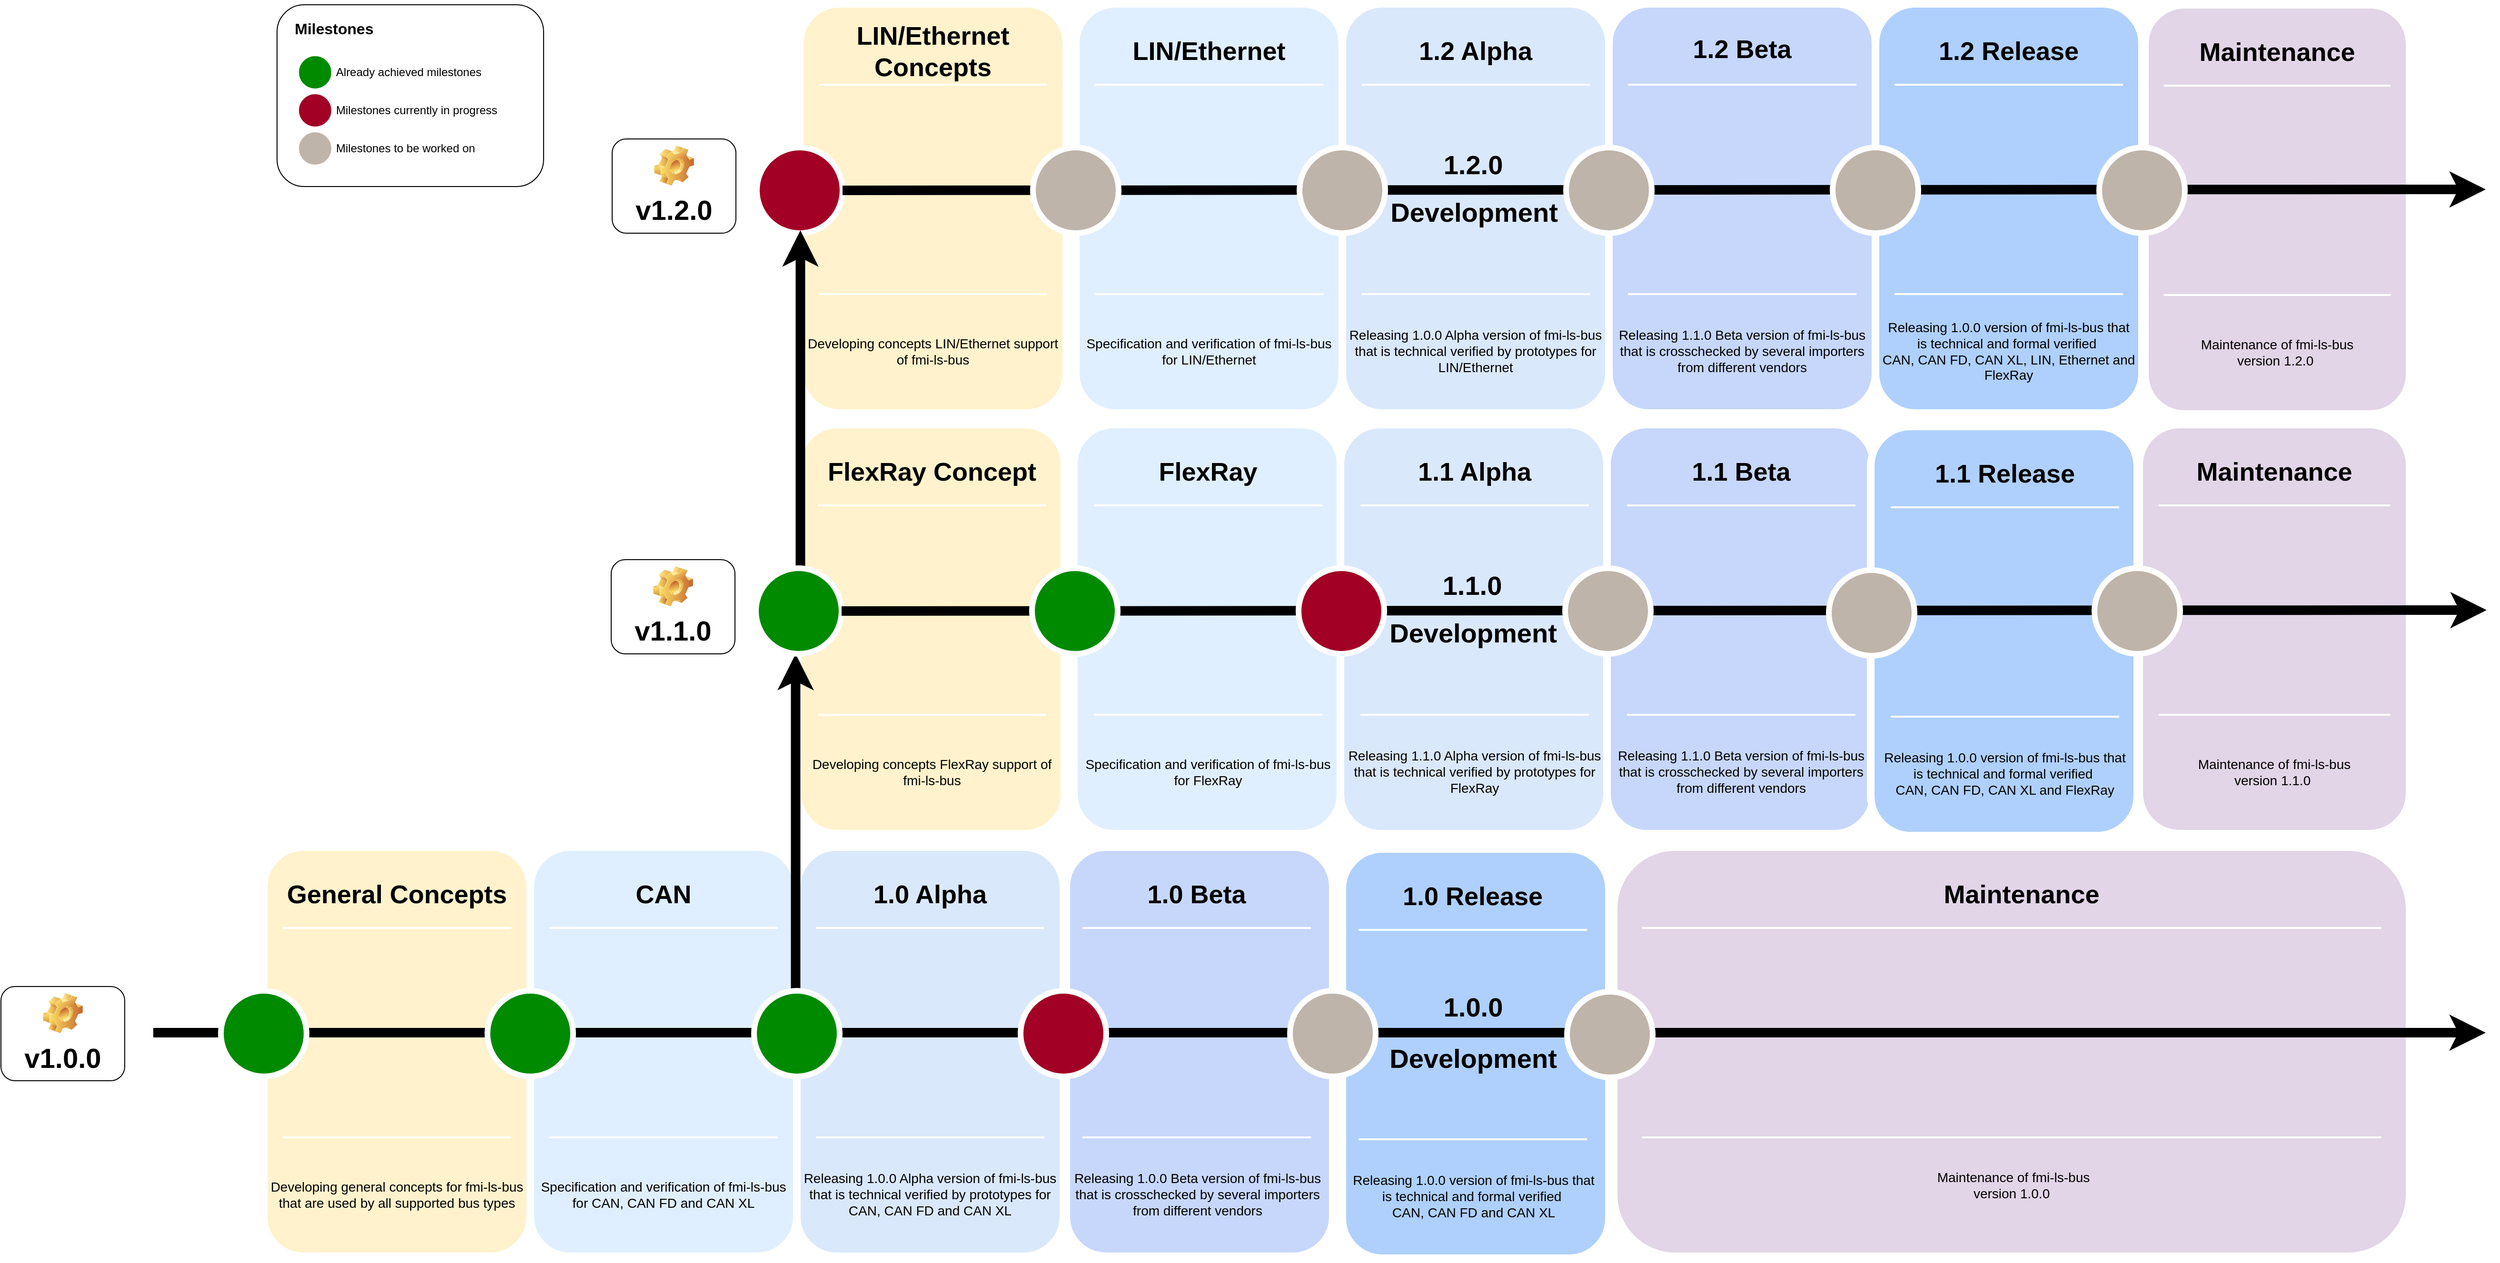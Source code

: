 <mxfile version="24.4.2" type="device">
  <diagram name="Page-1" id="12e1b939-464a-85fe-373e-61e167be1490">
    <mxGraphModel dx="835" dy="1720" grid="1" gridSize="10" guides="1" tooltips="1" connect="1" arrows="1" fold="1" page="1" pageScale="1.5" pageWidth="1169" pageHeight="826" background="none" math="0" shadow="0">
      <root>
        <mxCell id="0" />
        <mxCell id="1" parent="0" />
        <mxCell id="60da8b9f42644d3a-31" value="" style="whiteSpace=wrap;html=1;rounded=1;shadow=0;strokeWidth=8;fontSize=20;align=center;fillColor=#C7D7FC;strokeColor=#FFFFFF;" parent="1" vertex="1">
          <mxGeometry x="1159" y="405" width="280" height="430" as="geometry" />
        </mxCell>
        <mxCell id="8lI5MKsPfhPDp3e18J9--39" value="" style="group" parent="1" vertex="1" connectable="0">
          <mxGeometry x="1446" y="407" width="283" height="430" as="geometry" />
        </mxCell>
        <mxCell id="8lI5MKsPfhPDp3e18J9--40" value="" style="whiteSpace=wrap;html=1;rounded=1;shadow=0;strokeWidth=8;fontSize=20;align=center;fillColor=#afd0fd;strokeColor=#FFFFFF;" parent="8lI5MKsPfhPDp3e18J9--39" vertex="1">
          <mxGeometry x="3" width="280" height="430" as="geometry" />
        </mxCell>
        <mxCell id="8lI5MKsPfhPDp3e18J9--41" value="1.0 Release" style="text;html=1;strokeColor=none;fillColor=none;align=center;verticalAlign=middle;whiteSpace=wrap;rounded=0;shadow=0;fontSize=27;fontColor=#000000;fontStyle=1" parent="8lI5MKsPfhPDp3e18J9--39" vertex="1">
          <mxGeometry y="20" width="280" height="60" as="geometry" />
        </mxCell>
        <mxCell id="8lI5MKsPfhPDp3e18J9--42" value="Releasing 1.0.0 version of fmi-ls-bus that&lt;br style=&quot;border-color: var(--border-color);&quot;&gt;is technical and formal verified&amp;nbsp;&lt;br style=&quot;border-color: var(--border-color);&quot;&gt;CAN, CAN FD and CAN XL" style="text;html=1;strokeColor=none;fillColor=none;align=center;verticalAlign=middle;whiteSpace=wrap;rounded=0;shadow=0;fontSize=14;fontColor=#000000;" parent="8lI5MKsPfhPDp3e18J9--39" vertex="1">
          <mxGeometry x="1" y="320" width="280" height="90" as="geometry" />
        </mxCell>
        <mxCell id="8lI5MKsPfhPDp3e18J9--43" value="" style="line;strokeWidth=2;html=1;rounded=0;shadow=0;fontSize=27;align=center;fillColor=none;strokeColor=#FFFFFF;" parent="8lI5MKsPfhPDp3e18J9--39" vertex="1">
          <mxGeometry x="20" y="80" width="240" height="10" as="geometry" />
        </mxCell>
        <mxCell id="8lI5MKsPfhPDp3e18J9--44" value="" style="line;strokeWidth=2;html=1;rounded=0;shadow=0;fontSize=27;align=center;fillColor=none;strokeColor=#FFFFFF;" parent="8lI5MKsPfhPDp3e18J9--39" vertex="1">
          <mxGeometry x="20" y="300" width="240" height="10" as="geometry" />
        </mxCell>
        <mxCell id="60da8b9f42644d3a-2" value="" style="whiteSpace=wrap;html=1;rounded=1;shadow=0;strokeWidth=8;fontSize=20;align=center;fillColor=#fff2cc;strokeColor=#FFFFFF;fillStyle=auto;glass=0;" parent="1" vertex="1">
          <mxGeometry x="316" y="405" width="280" height="430" as="geometry" />
        </mxCell>
        <mxCell id="60da8b9f42644d3a-3" value="General Concepts" style="text;html=1;strokeColor=none;fillColor=none;align=center;verticalAlign=middle;whiteSpace=wrap;rounded=0;shadow=0;fontSize=27;fontColor=#000000;fontStyle=1" parent="1" vertex="1">
          <mxGeometry x="316" y="425" width="280" height="60" as="geometry" />
        </mxCell>
        <mxCell id="60da8b9f42644d3a-4" value="Developing general concepts for fmi-ls-bus that are used by all supported bus types" style="text;html=1;strokeColor=none;fillColor=none;align=center;verticalAlign=middle;whiteSpace=wrap;rounded=0;shadow=0;fontSize=14;fontColor=#000000;" parent="1" vertex="1">
          <mxGeometry x="316" y="725" width="280" height="90" as="geometry" />
        </mxCell>
        <mxCell id="60da8b9f42644d3a-6" value="" style="line;strokeWidth=2;html=1;rounded=0;shadow=0;fontSize=27;align=center;fillColor=none;strokeColor=#FFFFFF;" parent="1" vertex="1">
          <mxGeometry x="336" y="485" width="240" height="10" as="geometry" />
        </mxCell>
        <mxCell id="60da8b9f42644d3a-7" value="" style="line;strokeWidth=2;html=1;rounded=0;shadow=0;fontSize=27;align=center;fillColor=none;strokeColor=#FFFFFF;" parent="1" vertex="1">
          <mxGeometry x="336" y="705" width="240" height="10" as="geometry" />
        </mxCell>
        <mxCell id="60da8b9f42644d3a-17" value="" style="whiteSpace=wrap;html=1;rounded=1;shadow=0;strokeWidth=8;fontSize=20;align=center;fillColor=#e0efff;strokeColor=#FFFFFF;" parent="1" vertex="1">
          <mxGeometry x="596" y="405" width="280" height="430" as="geometry" />
        </mxCell>
        <mxCell id="60da8b9f42644d3a-18" value="CAN" style="text;html=1;strokeColor=none;fillColor=none;align=center;verticalAlign=middle;whiteSpace=wrap;rounded=0;shadow=0;fontSize=27;fontColor=#000000;fontStyle=1" parent="1" vertex="1">
          <mxGeometry x="596" y="425" width="280" height="60" as="geometry" />
        </mxCell>
        <mxCell id="60da8b9f42644d3a-19" value="Specification and verification of fmi-ls-bus&lt;br&gt;for CAN, CAN FD and CAN XL" style="text;html=1;strokeColor=none;fillColor=none;align=center;verticalAlign=middle;whiteSpace=wrap;rounded=0;shadow=0;fontSize=14;fontColor=#000000;" parent="1" vertex="1">
          <mxGeometry x="596" y="725" width="280" height="90" as="geometry" />
        </mxCell>
        <mxCell id="60da8b9f42644d3a-20" value="" style="line;strokeWidth=2;html=1;rounded=0;shadow=0;fontSize=27;align=center;fillColor=none;strokeColor=#FFFFFF;" parent="1" vertex="1">
          <mxGeometry x="616" y="485" width="240" height="10" as="geometry" />
        </mxCell>
        <mxCell id="60da8b9f42644d3a-21" value="" style="line;strokeWidth=2;html=1;rounded=0;shadow=0;fontSize=27;align=center;fillColor=none;strokeColor=#FFFFFF;" parent="1" vertex="1">
          <mxGeometry x="616" y="705" width="240" height="10" as="geometry" />
        </mxCell>
        <mxCell id="60da8b9f42644d3a-24" value="" style="whiteSpace=wrap;html=1;rounded=1;shadow=0;strokeWidth=8;fontSize=20;align=center;fillColor=#dae8fc;strokeColor=#ffffff;" parent="1" vertex="1">
          <mxGeometry x="876" y="405" width="280" height="430" as="geometry" />
        </mxCell>
        <mxCell id="60da8b9f42644d3a-25" value="1.0 Alpha" style="text;html=1;strokeColor=none;fillColor=none;align=center;verticalAlign=middle;whiteSpace=wrap;rounded=0;shadow=0;fontSize=27;fontColor=#000000;fontStyle=1" parent="1" vertex="1">
          <mxGeometry x="876" y="425" width="280" height="60" as="geometry" />
        </mxCell>
        <mxCell id="60da8b9f42644d3a-26" value="Releasing 1.0.0 Alpha version of fmi-ls-bus that is technical verified by prototypes for &lt;br&gt;CAN, CAN FD and CAN XL" style="text;html=1;strokeColor=none;fillColor=none;align=center;verticalAlign=middle;whiteSpace=wrap;rounded=0;shadow=0;fontSize=14;fontColor=#000000;" parent="1" vertex="1">
          <mxGeometry x="876" y="725" width="280" height="90" as="geometry" />
        </mxCell>
        <mxCell id="60da8b9f42644d3a-27" value="" style="line;strokeWidth=2;html=1;rounded=0;shadow=0;fontSize=27;align=center;fillColor=none;strokeColor=#FFFFFF;" parent="1" vertex="1">
          <mxGeometry x="896" y="485" width="240" height="10" as="geometry" />
        </mxCell>
        <mxCell id="60da8b9f42644d3a-28" value="" style="line;strokeWidth=2;html=1;rounded=0;shadow=0;fontSize=27;align=center;fillColor=none;strokeColor=#FFFFFF;" parent="1" vertex="1">
          <mxGeometry x="896" y="705" width="240" height="10" as="geometry" />
        </mxCell>
        <mxCell id="khZST9RxEuUmSbnh5kG9-15" value="&lt;font style=&quot;font-size: 28px;&quot;&gt;&lt;span style=&quot;font-size: 28px;&quot;&gt;Development&lt;/span&gt;&lt;/font&gt;" style="edgeLabel;resizable=0;html=1;align=center;verticalAlign=middle;fontSize=28;fontStyle=1;labelBackgroundColor=none;" parent="1" connectable="0" vertex="1">
          <mxGeometry x="1585.277" y="627.0" as="geometry" />
        </mxCell>
        <mxCell id="8I0H8yc0v7_sOOJJQ2Jv-50" value="" style="whiteSpace=wrap;html=1;rounded=1;shadow=0;strokeWidth=8;fontSize=20;align=center;fillColor=#e0efff;strokeColor=#FFFFFF;" parent="1" vertex="1">
          <mxGeometry x="1167" y="-39" width="280" height="430" as="geometry" />
        </mxCell>
        <mxCell id="8I0H8yc0v7_sOOJJQ2Jv-51" value="FlexRay" style="text;html=1;strokeColor=none;fillColor=none;align=center;verticalAlign=middle;whiteSpace=wrap;rounded=0;shadow=0;fontSize=27;fontColor=#000000;fontStyle=1" parent="1" vertex="1">
          <mxGeometry x="1168" y="-19" width="280" height="60" as="geometry" />
        </mxCell>
        <mxCell id="8I0H8yc0v7_sOOJJQ2Jv-52" value="Specification and verification of fmi-ls-bus&lt;br&gt;for FlexRay" style="text;html=1;strokeColor=none;fillColor=none;align=center;verticalAlign=middle;whiteSpace=wrap;rounded=0;shadow=0;fontSize=14;fontColor=#000000;" parent="1" vertex="1">
          <mxGeometry x="1168" y="281" width="280" height="90" as="geometry" />
        </mxCell>
        <mxCell id="8I0H8yc0v7_sOOJJQ2Jv-53" value="" style="line;strokeWidth=2;html=1;rounded=0;shadow=0;fontSize=27;align=center;fillColor=none;strokeColor=#FFFFFF;" parent="1" vertex="1">
          <mxGeometry x="1188" y="41" width="240" height="10" as="geometry" />
        </mxCell>
        <mxCell id="8I0H8yc0v7_sOOJJQ2Jv-54" value="" style="line;strokeWidth=2;html=1;rounded=0;shadow=0;fontSize=27;align=center;fillColor=none;strokeColor=#FFFFFF;" parent="1" vertex="1">
          <mxGeometry x="1188" y="261" width="240" height="10" as="geometry" />
        </mxCell>
        <mxCell id="8I0H8yc0v7_sOOJJQ2Jv-55" value="" style="whiteSpace=wrap;html=1;rounded=1;shadow=0;strokeWidth=8;fontSize=20;align=center;fillColor=#dae8fc;strokeColor=#ffffff;" parent="1" vertex="1">
          <mxGeometry x="1447" y="-39" width="280" height="430" as="geometry" />
        </mxCell>
        <mxCell id="8I0H8yc0v7_sOOJJQ2Jv-56" value="1.1 Alpha" style="text;html=1;strokeColor=none;fillColor=none;align=center;verticalAlign=middle;whiteSpace=wrap;rounded=0;shadow=0;fontSize=27;fontColor=#000000;fontStyle=1" parent="1" vertex="1">
          <mxGeometry x="1448" y="-19" width="280" height="60" as="geometry" />
        </mxCell>
        <mxCell id="8I0H8yc0v7_sOOJJQ2Jv-57" value="Releasing 1.1.0 Alpha version of fmi-ls-bus that is technical verified by prototypes for &lt;br&gt;FlexRay" style="text;html=1;strokeColor=none;fillColor=none;align=center;verticalAlign=middle;whiteSpace=wrap;rounded=0;shadow=0;fontSize=14;fontColor=#000000;" parent="1" vertex="1">
          <mxGeometry x="1448" y="281" width="280" height="90" as="geometry" />
        </mxCell>
        <mxCell id="8I0H8yc0v7_sOOJJQ2Jv-58" value="" style="line;strokeWidth=2;html=1;rounded=0;shadow=0;fontSize=27;align=center;fillColor=none;strokeColor=#FFFFFF;" parent="1" vertex="1">
          <mxGeometry x="1468" y="41" width="240" height="10" as="geometry" />
        </mxCell>
        <mxCell id="8I0H8yc0v7_sOOJJQ2Jv-59" value="" style="line;strokeWidth=2;html=1;rounded=0;shadow=0;fontSize=27;align=center;fillColor=none;strokeColor=#FFFFFF;" parent="1" vertex="1">
          <mxGeometry x="1468" y="261" width="240" height="10" as="geometry" />
        </mxCell>
        <mxCell id="8I0H8yc0v7_sOOJJQ2Jv-60" value="" style="whiteSpace=wrap;html=1;rounded=1;shadow=0;strokeWidth=8;fontSize=20;align=center;fillColor=#C7D7FC;strokeColor=#FFFFFF;" parent="1" vertex="1">
          <mxGeometry x="1727" y="-39" width="280" height="430" as="geometry" />
        </mxCell>
        <mxCell id="8I0H8yc0v7_sOOJJQ2Jv-61" value="1.1 Beta" style="text;html=1;strokeColor=none;fillColor=none;align=center;verticalAlign=middle;whiteSpace=wrap;rounded=0;shadow=0;fontSize=27;fontColor=#000000;fontStyle=1" parent="1" vertex="1">
          <mxGeometry x="1728" y="-19" width="280" height="60" as="geometry" />
        </mxCell>
        <mxCell id="8I0H8yc0v7_sOOJJQ2Jv-62" value="Releasing 1.1.0 Beta version of fmi-ls-bus that is crosschecked by several importers from different vendors" style="text;html=1;strokeColor=none;fillColor=none;align=center;verticalAlign=middle;whiteSpace=wrap;rounded=0;shadow=0;fontSize=14;fontColor=#000000;" parent="1" vertex="1">
          <mxGeometry x="1728" y="281" width="280" height="90" as="geometry" />
        </mxCell>
        <mxCell id="8I0H8yc0v7_sOOJJQ2Jv-63" value="" style="line;strokeWidth=2;html=1;rounded=0;shadow=0;fontSize=27;align=center;fillColor=none;strokeColor=#FFFFFF;" parent="1" vertex="1">
          <mxGeometry x="1748" y="41" width="240" height="10" as="geometry" />
        </mxCell>
        <mxCell id="8I0H8yc0v7_sOOJJQ2Jv-64" value="" style="line;strokeWidth=2;html=1;rounded=0;shadow=0;fontSize=27;align=center;fillColor=none;strokeColor=#FFFFFF;" parent="1" vertex="1">
          <mxGeometry x="1748" y="261" width="240" height="10" as="geometry" />
        </mxCell>
        <mxCell id="8I0H8yc0v7_sOOJJQ2Jv-65" value="&lt;font style=&quot;font-size: 28px;&quot;&gt;&lt;span style=&quot;font-size: 28px;&quot;&gt;1.1.0&lt;/span&gt;&lt;/font&gt;" style="edgeLabel;resizable=0;html=1;align=center;verticalAlign=middle;fontSize=28;fontStyle=1;labelBackgroundColor=none;" parent="1" connectable="0" vertex="1">
          <mxGeometry x="1584.714" y="130" as="geometry" />
        </mxCell>
        <mxCell id="8I0H8yc0v7_sOOJJQ2Jv-71" value="&lt;font style=&quot;font-size: 28px;&quot;&gt;&lt;span style=&quot;font-size: 28px;&quot;&gt;Development&lt;/span&gt;&lt;/font&gt;" style="edgeLabel;resizable=0;html=1;align=center;verticalAlign=middle;fontSize=28;fontStyle=1;labelBackgroundColor=none;" parent="1" connectable="0" vertex="1">
          <mxGeometry x="1585.997" y="180.0" as="geometry" />
        </mxCell>
        <mxCell id="8I0H8yc0v7_sOOJJQ2Jv-73" value="" style="whiteSpace=wrap;html=1;rounded=1;shadow=0;strokeWidth=8;fontSize=20;align=center;fillColor=#fff2cc;strokeColor=#FFFFFF;fillStyle=auto;glass=0;" parent="1" vertex="1">
          <mxGeometry x="877" y="-39" width="280" height="430" as="geometry" />
        </mxCell>
        <mxCell id="8I0H8yc0v7_sOOJJQ2Jv-74" value="FlexRay Concept" style="text;html=1;strokeColor=none;fillColor=none;align=center;verticalAlign=middle;whiteSpace=wrap;rounded=0;shadow=0;fontSize=27;fontColor=#000000;fontStyle=1" parent="1" vertex="1">
          <mxGeometry x="878" y="-19" width="280" height="60" as="geometry" />
        </mxCell>
        <mxCell id="8I0H8yc0v7_sOOJJQ2Jv-75" value="Developing concepts FlexRay support of fmi-ls-bus" style="text;html=1;strokeColor=none;fillColor=none;align=center;verticalAlign=middle;whiteSpace=wrap;rounded=0;shadow=0;fontSize=14;fontColor=#000000;" parent="1" vertex="1">
          <mxGeometry x="878" y="281" width="280" height="90" as="geometry" />
        </mxCell>
        <mxCell id="8I0H8yc0v7_sOOJJQ2Jv-76" value="" style="line;strokeWidth=2;html=1;rounded=0;shadow=0;fontSize=27;align=center;fillColor=none;strokeColor=#FFFFFF;" parent="1" vertex="1">
          <mxGeometry x="898" y="41" width="240" height="10" as="geometry" />
        </mxCell>
        <mxCell id="8I0H8yc0v7_sOOJJQ2Jv-77" value="" style="line;strokeWidth=2;html=1;rounded=0;shadow=0;fontSize=27;align=center;fillColor=none;strokeColor=#FFFFFF;" parent="1" vertex="1">
          <mxGeometry x="898" y="261" width="240" height="10" as="geometry" />
        </mxCell>
        <mxCell id="8I0H8yc0v7_sOOJJQ2Jv-98" value="v1.0.0" style="label;whiteSpace=wrap;html=1;align=center;verticalAlign=bottom;spacingLeft=0;spacingBottom=4;imageAlign=center;imageVerticalAlign=top;image=img/clipart/Gear_128x128.png;fontSize=29;" parent="1" vertex="1">
          <mxGeometry x="40" y="551.5" width="130" height="99" as="geometry" />
        </mxCell>
        <mxCell id="8I0H8yc0v7_sOOJJQ2Jv-99" value="v1.1.0" style="label;whiteSpace=wrap;html=1;align=center;verticalAlign=bottom;spacingLeft=0;spacingBottom=4;imageAlign=center;imageVerticalAlign=top;image=img/clipart/Gear_128x128.png;fontSize=29;" parent="1" vertex="1">
          <mxGeometry x="681" y="103" width="130" height="99" as="geometry" />
        </mxCell>
        <mxCell id="8I0H8yc0v7_sOOJJQ2Jv-101" value="" style="endArrow=classic;html=1;rounded=0;strokeWidth=10;" parent="1" edge="1">
          <mxGeometry relative="1" as="geometry">
            <mxPoint x="874.75" y="602" as="sourcePoint" />
            <mxPoint x="874.75" y="202" as="targetPoint" />
          </mxGeometry>
        </mxCell>
        <mxCell id="8lI5MKsPfhPDp3e18J9--6" value="" style="whiteSpace=wrap;html=1;rounded=1;shadow=0;strokeWidth=8;fontSize=20;align=center;fillColor=#e0efff;strokeColor=#FFFFFF;" parent="1" vertex="1">
          <mxGeometry x="1169" y="-481" width="280" height="430" as="geometry" />
        </mxCell>
        <mxCell id="8lI5MKsPfhPDp3e18J9--7" value="LIN/Ethernet" style="text;html=1;strokeColor=none;fillColor=none;align=center;verticalAlign=middle;whiteSpace=wrap;rounded=0;shadow=0;fontSize=27;fontColor=#000000;fontStyle=1" parent="1" vertex="1">
          <mxGeometry x="1169" y="-461" width="280" height="60" as="geometry" />
        </mxCell>
        <mxCell id="8lI5MKsPfhPDp3e18J9--8" value="Specification and verification of fmi-ls-bus&lt;br&gt;for&amp;nbsp;LIN/Ethernet" style="text;html=1;strokeColor=none;fillColor=none;align=center;verticalAlign=middle;whiteSpace=wrap;rounded=0;shadow=0;fontSize=14;fontColor=#000000;" parent="1" vertex="1">
          <mxGeometry x="1169" y="-161" width="280" height="90" as="geometry" />
        </mxCell>
        <mxCell id="8lI5MKsPfhPDp3e18J9--9" value="" style="line;strokeWidth=2;html=1;rounded=0;shadow=0;fontSize=27;align=center;fillColor=none;strokeColor=#FFFFFF;" parent="1" vertex="1">
          <mxGeometry x="1189" y="-401" width="240" height="10" as="geometry" />
        </mxCell>
        <mxCell id="8lI5MKsPfhPDp3e18J9--10" value="" style="line;strokeWidth=2;html=1;rounded=0;shadow=0;fontSize=27;align=center;fillColor=none;strokeColor=#FFFFFF;" parent="1" vertex="1">
          <mxGeometry x="1189" y="-181" width="240" height="10" as="geometry" />
        </mxCell>
        <mxCell id="8lI5MKsPfhPDp3e18J9--11" value="" style="whiteSpace=wrap;html=1;rounded=1;shadow=0;strokeWidth=8;fontSize=20;align=center;fillColor=#dae8fc;strokeColor=#ffffff;" parent="1" vertex="1">
          <mxGeometry x="1449" y="-481" width="280" height="430" as="geometry" />
        </mxCell>
        <mxCell id="8lI5MKsPfhPDp3e18J9--12" value="1.2 Alpha" style="text;html=1;strokeColor=none;fillColor=none;align=center;verticalAlign=middle;whiteSpace=wrap;rounded=0;shadow=0;fontSize=27;fontColor=#000000;fontStyle=1" parent="1" vertex="1">
          <mxGeometry x="1449" y="-461" width="280" height="60" as="geometry" />
        </mxCell>
        <mxCell id="8lI5MKsPfhPDp3e18J9--13" value="Releasing 1.0.0 Alpha version of fmi-ls-bus that is technical verified by prototypes for &lt;br&gt;LIN/Ethernet" style="text;html=1;strokeColor=none;fillColor=none;align=center;verticalAlign=middle;whiteSpace=wrap;rounded=0;shadow=0;fontSize=14;fontColor=#000000;" parent="1" vertex="1">
          <mxGeometry x="1449" y="-161" width="280" height="90" as="geometry" />
        </mxCell>
        <mxCell id="8lI5MKsPfhPDp3e18J9--14" value="" style="line;strokeWidth=2;html=1;rounded=0;shadow=0;fontSize=27;align=center;fillColor=none;strokeColor=#FFFFFF;" parent="1" vertex="1">
          <mxGeometry x="1469" y="-401" width="240" height="10" as="geometry" />
        </mxCell>
        <mxCell id="8lI5MKsPfhPDp3e18J9--15" value="" style="line;strokeWidth=2;html=1;rounded=0;shadow=0;fontSize=27;align=center;fillColor=none;strokeColor=#FFFFFF;" parent="1" vertex="1">
          <mxGeometry x="1469" y="-181" width="240" height="10" as="geometry" />
        </mxCell>
        <mxCell id="8lI5MKsPfhPDp3e18J9--16" value="" style="whiteSpace=wrap;html=1;rounded=1;shadow=0;strokeWidth=8;fontSize=20;align=center;fillColor=#C7D7FC;strokeColor=#FFFFFF;" parent="1" vertex="1">
          <mxGeometry x="1729" y="-481" width="280" height="430" as="geometry" />
        </mxCell>
        <mxCell id="8lI5MKsPfhPDp3e18J9--17" value="1.2 Beta" style="text;html=1;strokeColor=none;fillColor=none;align=center;verticalAlign=middle;whiteSpace=wrap;rounded=0;shadow=0;fontSize=27;fontColor=#000000;fontStyle=1" parent="1" vertex="1">
          <mxGeometry x="1729" y="-461" width="280" height="56" as="geometry" />
        </mxCell>
        <mxCell id="8lI5MKsPfhPDp3e18J9--18" value="Releasing 1.1.0 Beta version of fmi-ls-bus that is crosschecked by several importers from different vendors" style="text;html=1;strokeColor=none;fillColor=none;align=center;verticalAlign=middle;whiteSpace=wrap;rounded=0;shadow=0;fontSize=14;fontColor=#000000;" parent="1" vertex="1">
          <mxGeometry x="1729" y="-161" width="280" height="90" as="geometry" />
        </mxCell>
        <mxCell id="8lI5MKsPfhPDp3e18J9--19" value="" style="line;strokeWidth=2;html=1;rounded=0;shadow=0;fontSize=27;align=center;fillColor=none;strokeColor=#FFFFFF;" parent="1" vertex="1">
          <mxGeometry x="1749" y="-401" width="240" height="10" as="geometry" />
        </mxCell>
        <mxCell id="8lI5MKsPfhPDp3e18J9--20" value="" style="line;strokeWidth=2;html=1;rounded=0;shadow=0;fontSize=27;align=center;fillColor=none;strokeColor=#FFFFFF;" parent="1" vertex="1">
          <mxGeometry x="1749" y="-181" width="240" height="10" as="geometry" />
        </mxCell>
        <mxCell id="8lI5MKsPfhPDp3e18J9--21" value="&lt;font style=&quot;font-size: 28px;&quot;&gt;&lt;span style=&quot;font-size: 28px;&quot;&gt;1.2.0&lt;/span&gt;&lt;/font&gt;" style="edgeLabel;resizable=0;html=1;align=center;verticalAlign=middle;fontSize=28;fontStyle=1;labelBackgroundColor=none;" parent="1" connectable="0" vertex="1">
          <mxGeometry x="1585.714" y="-312" as="geometry" />
        </mxCell>
        <mxCell id="8lI5MKsPfhPDp3e18J9--22" value="&lt;font style=&quot;font-size: 28px;&quot;&gt;&lt;span style=&quot;font-size: 28px;&quot;&gt;Development&lt;/span&gt;&lt;/font&gt;" style="edgeLabel;resizable=0;html=1;align=center;verticalAlign=middle;fontSize=28;fontStyle=1;labelBackgroundColor=none;" parent="1" connectable="0" vertex="1">
          <mxGeometry x="1586.997" y="-262.0" as="geometry" />
        </mxCell>
        <mxCell id="8lI5MKsPfhPDp3e18J9--23" value="" style="whiteSpace=wrap;html=1;rounded=1;shadow=0;strokeWidth=8;fontSize=20;align=center;fillColor=#fff2cc;strokeColor=#FFFFFF;fillStyle=auto;glass=0;" parent="1" vertex="1">
          <mxGeometry x="879" y="-481" width="280" height="430" as="geometry" />
        </mxCell>
        <mxCell id="8lI5MKsPfhPDp3e18J9--24" value="LIN/Ethernet Concepts" style="text;html=1;strokeColor=none;fillColor=none;align=center;verticalAlign=middle;whiteSpace=wrap;rounded=0;shadow=0;fontSize=27;fontColor=#000000;fontStyle=1" parent="1" vertex="1">
          <mxGeometry x="879" y="-461" width="280" height="60" as="geometry" />
        </mxCell>
        <mxCell id="8lI5MKsPfhPDp3e18J9--25" value="Developing concepts LIN/Ethernet support of fmi-ls-bus" style="text;html=1;strokeColor=none;fillColor=none;align=center;verticalAlign=middle;whiteSpace=wrap;rounded=0;shadow=0;fontSize=14;fontColor=#000000;" parent="1" vertex="1">
          <mxGeometry x="879" y="-161" width="280" height="90" as="geometry" />
        </mxCell>
        <mxCell id="8lI5MKsPfhPDp3e18J9--26" value="" style="line;strokeWidth=2;html=1;rounded=0;shadow=0;fontSize=27;align=center;fillColor=none;strokeColor=#FFFFFF;" parent="1" vertex="1">
          <mxGeometry x="899" y="-401" width="240" height="10" as="geometry" />
        </mxCell>
        <mxCell id="8lI5MKsPfhPDp3e18J9--27" value="" style="line;strokeWidth=2;html=1;rounded=0;shadow=0;fontSize=27;align=center;fillColor=none;strokeColor=#FFFFFF;" parent="1" vertex="1">
          <mxGeometry x="899" y="-181" width="240" height="10" as="geometry" />
        </mxCell>
        <mxCell id="8lI5MKsPfhPDp3e18J9--29" value="" style="ellipse;whiteSpace=wrap;html=1;rounded=0;shadow=0;strokeWidth=6;fontSize=14;align=center;fillColor=#A20025;strokeColor=#FFFFFF;fontColor=#FFFFFF;" parent="1" vertex="1">
          <mxGeometry x="834" y="-330" width="90" height="90" as="geometry" />
        </mxCell>
        <mxCell id="8lI5MKsPfhPDp3e18J9--35" value="v1.2.0" style="label;whiteSpace=wrap;html=1;align=center;verticalAlign=bottom;spacingLeft=0;spacingBottom=4;imageAlign=center;imageVerticalAlign=top;image=img/clipart/Gear_128x128.png;fontSize=29;" parent="1" vertex="1">
          <mxGeometry x="682" y="-339" width="130" height="99" as="geometry" />
        </mxCell>
        <mxCell id="8lI5MKsPfhPDp3e18J9--36" value="" style="endArrow=classic;html=1;rounded=0;strokeWidth=10;" parent="1" edge="1">
          <mxGeometry relative="1" as="geometry">
            <mxPoint x="879.75" y="157" as="sourcePoint" />
            <mxPoint x="879.75" y="-243" as="targetPoint" />
          </mxGeometry>
        </mxCell>
        <mxCell id="8I0H8yc0v7_sOOJJQ2Jv-80" value="" style="ellipse;whiteSpace=wrap;html=1;rounded=0;shadow=0;strokeWidth=6;fontSize=14;align=center;fillColor=#008A00;strokeColor=#FFFFFF;fontColor=#FFFFFF;" parent="1" vertex="1">
          <mxGeometry x="833" y="112" width="90" height="90" as="geometry" />
        </mxCell>
        <mxCell id="8lI5MKsPfhPDp3e18J9--37" value="" style="group" parent="1" vertex="1" connectable="0">
          <mxGeometry x="1734" y="405" width="836" height="430" as="geometry" />
        </mxCell>
        <mxCell id="8I0H8yc0v7_sOOJJQ2Jv-85" value="Maintenance of fmi-ls-bus version 1.0.0&amp;nbsp;" style="text;html=1;strokeColor=none;fillColor=none;align=center;verticalAlign=middle;whiteSpace=wrap;rounded=0;shadow=0;fontSize=14;fontColor=#000000;" parent="8lI5MKsPfhPDp3e18J9--37" vertex="1">
          <mxGeometry x="194.007" y="320" width="186.673" height="90" as="geometry" />
        </mxCell>
        <mxCell id="8lI5MKsPfhPDp3e18J9--59" value="" style="group" parent="8lI5MKsPfhPDp3e18J9--37" vertex="1" connectable="0">
          <mxGeometry width="836.0" height="430" as="geometry" />
        </mxCell>
        <mxCell id="8I0H8yc0v7_sOOJJQ2Jv-83" value="" style="whiteSpace=wrap;html=1;rounded=1;shadow=0;strokeWidth=8;fontSize=20;align=center;fillColor=#e1d5e7;strokeColor=#FFFFFF;" parent="8lI5MKsPfhPDp3e18J9--59" vertex="1">
          <mxGeometry width="836.0" height="430" as="geometry" />
        </mxCell>
        <mxCell id="8I0H8yc0v7_sOOJJQ2Jv-84" value="Maintenance" style="text;html=1;strokeColor=none;fillColor=none;align=center;verticalAlign=middle;whiteSpace=wrap;rounded=0;shadow=0;fontSize=27;fontColor=#000000;fontStyle=1" parent="8lI5MKsPfhPDp3e18J9--59" vertex="1">
          <mxGeometry x="288.619" y="20" width="278.667" height="60" as="geometry" />
        </mxCell>
        <mxCell id="8I0H8yc0v7_sOOJJQ2Jv-86" value="" style="line;strokeWidth=2;html=1;rounded=0;shadow=0;fontSize=27;align=center;fillColor=none;strokeColor=#FFFFFF;" parent="8lI5MKsPfhPDp3e18J9--59" vertex="1">
          <mxGeometry x="29.857" y="80" width="776.286" height="10" as="geometry" />
        </mxCell>
        <mxCell id="8I0H8yc0v7_sOOJJQ2Jv-87" value="" style="line;strokeWidth=2;html=1;rounded=0;shadow=0;fontSize=27;align=center;fillColor=none;strokeColor=#FFFFFF;" parent="8lI5MKsPfhPDp3e18J9--59" vertex="1">
          <mxGeometry x="29.857" y="300" width="776.286" height="10" as="geometry" />
        </mxCell>
        <mxCell id="dk6QmXpyueFNErDzX7yQ-1" value="Maintenance of fmi-ls-bus &lt;br&gt;version 1.0.0&amp;nbsp;" style="text;html=1;strokeColor=none;fillColor=none;align=center;verticalAlign=middle;whiteSpace=wrap;rounded=0;shadow=0;fontSize=14;fontColor=#000000;" parent="8lI5MKsPfhPDp3e18J9--59" vertex="1">
          <mxGeometry x="29.86" y="310" width="780.14" height="90" as="geometry" />
        </mxCell>
        <mxCell id="khZST9RxEuUmSbnh5kG9-13" value="" style="endArrow=classic;html=1;rounded=0;strokeWidth=10;" parent="1" edge="1">
          <mxGeometry relative="1" as="geometry">
            <mxPoint x="200" y="600" as="sourcePoint" />
            <mxPoint x="2650" y="600" as="targetPoint" />
          </mxGeometry>
        </mxCell>
        <mxCell id="khZST9RxEuUmSbnh5kG9-14" value="&lt;font style=&quot;font-size: 28px;&quot;&gt;&lt;span style=&quot;font-size: 28px;&quot;&gt;1.0.0&lt;/span&gt;&lt;/font&gt;" style="edgeLabel;resizable=0;html=1;align=center;verticalAlign=middle;fontSize=28;fontStyle=1;labelBackgroundColor=none;" parent="khZST9RxEuUmSbnh5kG9-13" connectable="0" vertex="1">
          <mxGeometry relative="1" as="geometry">
            <mxPoint x="161" y="-27" as="offset" />
          </mxGeometry>
        </mxCell>
        <mxCell id="60da8b9f42644d3a-38" value="" style="ellipse;whiteSpace=wrap;html=1;rounded=0;shadow=0;strokeWidth=6;fontSize=14;align=center;fillColor=#BFB4A9;strokeColor=#FFFFFF;fontColor=#FFFFFF;gradientColor=none;" parent="1" vertex="1">
          <mxGeometry x="1394" y="556" width="90" height="90" as="geometry" />
        </mxCell>
        <mxCell id="60da8b9f42644d3a-36" value="" style="ellipse;whiteSpace=wrap;html=1;rounded=0;shadow=0;strokeWidth=6;fontSize=14;align=center;fillColor=#A20025;strokeColor=#FFFFFF;fontColor=#ffffff;" parent="1" vertex="1">
          <mxGeometry x="1111" y="556" width="90" height="90" as="geometry" />
        </mxCell>
        <mxCell id="60da8b9f42644d3a-29" value="" style="ellipse;whiteSpace=wrap;html=1;rounded=0;shadow=0;strokeWidth=6;fontSize=14;align=center;fillColor=#008A00;strokeColor=#FFFFFF;fontColor=#ffffff;" parent="1" vertex="1">
          <mxGeometry x="831" y="556" width="90" height="90" as="geometry" />
        </mxCell>
        <mxCell id="60da8b9f42644d3a-8" value="" style="ellipse;whiteSpace=wrap;html=1;rounded=0;shadow=0;strokeWidth=6;fontSize=14;align=center;fillColor=#008a00;strokeColor=#FFFFFF;fontColor=#ffffff;" parent="1" vertex="1">
          <mxGeometry x="271" y="556" width="90" height="90" as="geometry" />
        </mxCell>
        <mxCell id="60da8b9f42644d3a-22" value="" style="ellipse;whiteSpace=wrap;html=1;rounded=0;shadow=0;strokeWidth=6;fontSize=14;align=center;fillColor=#008A00;strokeColor=#FFFFFF;fontColor=#FFFFFF;" parent="1" vertex="1">
          <mxGeometry x="551" y="556" width="90" height="90" as="geometry" />
        </mxCell>
        <mxCell id="60da8b9f42644d3a-32" value="1.0 Beta" style="text;html=1;strokeColor=none;fillColor=none;align=center;verticalAlign=middle;whiteSpace=wrap;rounded=0;shadow=0;fontSize=27;fontColor=#000000;fontStyle=1" parent="1" vertex="1">
          <mxGeometry x="1156" y="425" width="280" height="60" as="geometry" />
        </mxCell>
        <mxCell id="60da8b9f42644d3a-33" value="Releasing 1.0.0 Beta version of fmi-ls-bus that is crosschecked by several importers from different vendors" style="text;html=1;strokeColor=none;fillColor=none;align=center;verticalAlign=middle;whiteSpace=wrap;rounded=0;shadow=0;fontSize=14;fontColor=#000000;" parent="1" vertex="1">
          <mxGeometry x="1157" y="725" width="280" height="90" as="geometry" />
        </mxCell>
        <mxCell id="60da8b9f42644d3a-34" value="" style="line;strokeWidth=2;html=1;rounded=0;shadow=0;fontSize=27;align=center;fillColor=none;strokeColor=#FFFFFF;" parent="1" vertex="1">
          <mxGeometry x="1176" y="485" width="240" height="10" as="geometry" />
        </mxCell>
        <mxCell id="60da8b9f42644d3a-35" value="" style="line;strokeWidth=2;html=1;rounded=0;shadow=0;fontSize=27;align=center;fillColor=none;strokeColor=#FFFFFF;" parent="1" vertex="1">
          <mxGeometry x="1176" y="705" width="240" height="10" as="geometry" />
        </mxCell>
        <mxCell id="8lI5MKsPfhPDp3e18J9--1" value="" style="whiteSpace=wrap;html=1;rounded=1;shadow=0;strokeWidth=8;fontSize=20;align=center;fillColor=#AFD0FD;strokeColor=#FFFFFF;" parent="1" vertex="1">
          <mxGeometry x="2009" y="-481" width="280" height="430" as="geometry" />
        </mxCell>
        <mxCell id="8lI5MKsPfhPDp3e18J9--2" value="1.2 Release" style="text;html=1;strokeColor=none;fillColor=none;align=center;verticalAlign=middle;whiteSpace=wrap;rounded=0;shadow=0;fontSize=27;fontColor=#000000;fontStyle=1" parent="1" vertex="1">
          <mxGeometry x="2009" y="-461" width="280" height="60" as="geometry" />
        </mxCell>
        <mxCell id="8lI5MKsPfhPDp3e18J9--3" value="Releasing 1.0.0 version of fmi-ls-bus that&lt;br style=&quot;border-color: var(--border-color);&quot;&gt;is technical and formal verified&amp;nbsp;&lt;br style=&quot;border-color: var(--border-color);&quot;&gt;CAN, CAN FD, CAN XL, LIN, Ethernet and FlexRay" style="text;html=1;strokeColor=none;fillColor=none;align=center;verticalAlign=middle;whiteSpace=wrap;rounded=0;shadow=0;fontSize=14;fontColor=#000000;" parent="1" vertex="1">
          <mxGeometry x="2009" y="-161" width="280" height="90" as="geometry" />
        </mxCell>
        <mxCell id="8lI5MKsPfhPDp3e18J9--4" value="" style="line;strokeWidth=2;html=1;rounded=0;shadow=0;fontSize=27;align=center;fillColor=none;strokeColor=#FFFFFF;" parent="1" vertex="1">
          <mxGeometry x="2029" y="-401" width="240" height="10" as="geometry" />
        </mxCell>
        <mxCell id="8lI5MKsPfhPDp3e18J9--5" value="" style="line;strokeWidth=2;html=1;rounded=0;shadow=0;fontSize=27;align=center;fillColor=none;strokeColor=#FFFFFF;" parent="1" vertex="1">
          <mxGeometry x="2029" y="-181" width="240" height="10" as="geometry" />
        </mxCell>
        <mxCell id="8lI5MKsPfhPDp3e18J9--53" value="" style="whiteSpace=wrap;html=1;rounded=1;shadow=0;strokeWidth=8;fontSize=20;align=center;fillColor=#afd0fd;strokeColor=#FFFFFF;" parent="1" vertex="1">
          <mxGeometry x="2004" y="-37" width="280" height="430" as="geometry" />
        </mxCell>
        <mxCell id="8lI5MKsPfhPDp3e18J9--54" value="1.1 Release" style="text;html=1;strokeColor=none;fillColor=none;align=center;verticalAlign=middle;whiteSpace=wrap;rounded=0;shadow=0;fontSize=27;fontColor=#000000;fontStyle=1" parent="1" vertex="1">
          <mxGeometry x="2005" y="-17" width="280" height="60" as="geometry" />
        </mxCell>
        <mxCell id="8lI5MKsPfhPDp3e18J9--55" value="Releasing 1.0.0 version of fmi-ls-bus that&lt;br style=&quot;border-color: var(--border-color);&quot;&gt;is technical and formal verified&amp;nbsp;&lt;br style=&quot;border-color: var(--border-color);&quot;&gt;CAN, CAN FD, CAN XL and FlexRay" style="text;html=1;strokeColor=none;fillColor=none;align=center;verticalAlign=middle;whiteSpace=wrap;rounded=0;shadow=0;fontSize=14;fontColor=#000000;" parent="1" vertex="1">
          <mxGeometry x="2005" y="283" width="280" height="90" as="geometry" />
        </mxCell>
        <mxCell id="8lI5MKsPfhPDp3e18J9--56" value="" style="line;strokeWidth=2;html=1;rounded=0;shadow=0;fontSize=27;align=center;fillColor=none;strokeColor=#FFFFFF;" parent="1" vertex="1">
          <mxGeometry x="2025" y="43" width="240" height="10" as="geometry" />
        </mxCell>
        <mxCell id="8lI5MKsPfhPDp3e18J9--57" value="" style="line;strokeWidth=2;html=1;rounded=0;shadow=0;fontSize=27;align=center;fillColor=none;strokeColor=#FFFFFF;" parent="1" vertex="1">
          <mxGeometry x="2025" y="263" width="240" height="10" as="geometry" />
        </mxCell>
        <mxCell id="8lI5MKsPfhPDp3e18J9--60" value="" style="ellipse;whiteSpace=wrap;html=1;rounded=0;shadow=0;strokeWidth=6;fontSize=14;align=center;fillColor=#BFB4A9;strokeColor=#FFFFFF;fontColor=#FFFFFF;gradientColor=none;" parent="1" vertex="1">
          <mxGeometry x="1685" y="557" width="90" height="90" as="geometry" />
        </mxCell>
        <mxCell id="dk6QmXpyueFNErDzX7yQ-2" value="" style="group" parent="1" vertex="1" connectable="0">
          <mxGeometry x="2285" y="-39" width="285" height="430" as="geometry" />
        </mxCell>
        <mxCell id="8I0H8yc0v7_sOOJJQ2Jv-45" value="" style="whiteSpace=wrap;html=1;rounded=1;shadow=0;strokeWidth=8;fontSize=20;align=center;fillColor=#e1d5e7;strokeColor=#FFFFFF;" parent="dk6QmXpyueFNErDzX7yQ-2" vertex="1">
          <mxGeometry x="1.014" width="283.986" height="430" as="geometry" />
        </mxCell>
        <mxCell id="8I0H8yc0v7_sOOJJQ2Jv-46" value="Maintenance" style="text;html=1;strokeColor=none;fillColor=none;align=center;verticalAlign=middle;whiteSpace=wrap;rounded=0;shadow=0;fontSize=27;fontColor=#000000;fontStyle=1" parent="dk6QmXpyueFNErDzX7yQ-2" vertex="1">
          <mxGeometry x="1" y="20" width="283.986" height="60" as="geometry" />
        </mxCell>
        <mxCell id="8I0H8yc0v7_sOOJJQ2Jv-47" value="Maintenance of fmi-ls-bus &lt;br&gt;version 1.1.0&amp;nbsp;" style="text;html=1;strokeColor=none;fillColor=none;align=center;verticalAlign=middle;whiteSpace=wrap;rounded=0;shadow=0;fontSize=14;fontColor=#000000;" parent="dk6QmXpyueFNErDzX7yQ-2" vertex="1">
          <mxGeometry x="1" y="320" width="283.986" height="90" as="geometry" />
        </mxCell>
        <mxCell id="8I0H8yc0v7_sOOJJQ2Jv-48" value="" style="line;strokeWidth=2;html=1;rounded=0;shadow=0;fontSize=27;align=center;fillColor=none;strokeColor=#FFFFFF;" parent="dk6QmXpyueFNErDzX7yQ-2" vertex="1">
          <mxGeometry x="21.285" y="80" width="243.416" height="10" as="geometry" />
        </mxCell>
        <mxCell id="8I0H8yc0v7_sOOJJQ2Jv-49" value="" style="line;strokeWidth=2;html=1;rounded=0;shadow=0;fontSize=27;align=center;fillColor=none;strokeColor=#FFFFFF;" parent="dk6QmXpyueFNErDzX7yQ-2" vertex="1">
          <mxGeometry x="21.285" y="300" width="243.416" height="10" as="geometry" />
        </mxCell>
        <mxCell id="8I0H8yc0v7_sOOJJQ2Jv-78" value="" style="endArrow=classic;html=1;rounded=0;strokeWidth=10;" parent="1" source="8I0H8yc0v7_sOOJJQ2Jv-80" edge="1">
          <mxGeometry relative="1" as="geometry">
            <mxPoint x="762" y="156" as="sourcePoint" />
            <mxPoint x="2651" y="156" as="targetPoint" />
          </mxGeometry>
        </mxCell>
        <mxCell id="8lI5MKsPfhPDp3e18J9--58" value="" style="ellipse;whiteSpace=wrap;html=1;rounded=0;shadow=0;strokeWidth=6;fontSize=14;align=center;fillColor=#BFB4A9;strokeColor=#FFFFFF;fontColor=#ffffff;" parent="1" vertex="1">
          <mxGeometry x="1960" y="114" width="90" height="90" as="geometry" />
        </mxCell>
        <mxCell id="8I0H8yc0v7_sOOJJQ2Jv-69" value="" style="ellipse;whiteSpace=wrap;html=1;rounded=0;shadow=0;strokeWidth=6;fontSize=14;align=center;fillColor=#BFB4A9;strokeColor=#FFFFFF;fontColor=#ffffff;" parent="1" vertex="1">
          <mxGeometry x="1683" y="112" width="90" height="90" as="geometry" />
        </mxCell>
        <mxCell id="8I0H8yc0v7_sOOJJQ2Jv-67" value="" style="ellipse;whiteSpace=wrap;html=1;rounded=0;shadow=0;strokeWidth=6;fontSize=14;align=center;fillColor=#008A00;strokeColor=#FFFFFF;fontColor=#FFFFFF;" parent="1" vertex="1">
          <mxGeometry x="1123" y="112" width="90" height="90" as="geometry" />
        </mxCell>
        <mxCell id="8I0H8yc0v7_sOOJJQ2Jv-68" value="" style="ellipse;whiteSpace=wrap;html=1;rounded=0;shadow=0;strokeWidth=6;fontSize=14;align=center;fillColor=#A20025;strokeColor=#FFFFFF;fontColor=#ffffff;" parent="1" vertex="1">
          <mxGeometry x="1403" y="112" width="90" height="90" as="geometry" />
        </mxCell>
        <mxCell id="8I0H8yc0v7_sOOJJQ2Jv-70" value="" style="ellipse;whiteSpace=wrap;html=1;rounded=0;shadow=0;strokeWidth=6;fontSize=14;align=center;fillColor=#BFB4A9;strokeColor=#FFFFFF;fontColor=#FFFFFF;gradientColor=none;" parent="1" vertex="1">
          <mxGeometry x="2239" y="112" width="90" height="90" as="geometry" />
        </mxCell>
        <mxCell id="dk6QmXpyueFNErDzX7yQ-42" value="" style="group" parent="1" vertex="1" connectable="0">
          <mxGeometry x="330" y="-480" width="280" height="191" as="geometry" />
        </mxCell>
        <mxCell id="dk6QmXpyueFNErDzX7yQ-14" value="" style="rounded=1;whiteSpace=wrap;html=1;" parent="dk6QmXpyueFNErDzX7yQ-42" vertex="1">
          <mxGeometry width="280" height="191" as="geometry" />
        </mxCell>
        <mxCell id="dk6QmXpyueFNErDzX7yQ-3" value="" style="ellipse;whiteSpace=wrap;html=1;rounded=0;shadow=0;strokeWidth=6;fontSize=14;align=center;fillColor=#008a00;strokeColor=#FFFFFF;fontColor=#ffffff;" parent="dk6QmXpyueFNErDzX7yQ-42" vertex="1">
          <mxGeometry x="20" y="51" width="40" height="40" as="geometry" />
        </mxCell>
        <mxCell id="dk6QmXpyueFNErDzX7yQ-4" value="Already achieved milestones" style="text;html=1;align=left;verticalAlign=middle;whiteSpace=wrap;rounded=0;" parent="dk6QmXpyueFNErDzX7yQ-42" vertex="1">
          <mxGeometry x="60" y="56" width="170" height="30" as="geometry" />
        </mxCell>
        <mxCell id="dk6QmXpyueFNErDzX7yQ-6" value="Milestones currently in progress" style="text;html=1;align=left;verticalAlign=middle;whiteSpace=wrap;rounded=0;" parent="dk6QmXpyueFNErDzX7yQ-42" vertex="1">
          <mxGeometry x="60" y="96" width="180" height="30" as="geometry" />
        </mxCell>
        <mxCell id="dk6QmXpyueFNErDzX7yQ-7" value="" style="ellipse;whiteSpace=wrap;html=1;rounded=0;shadow=0;strokeWidth=6;fontSize=14;align=center;fillColor=#A20025;strokeColor=#FFFFFF;fontColor=#ffffff;" parent="dk6QmXpyueFNErDzX7yQ-42" vertex="1">
          <mxGeometry x="20" y="91" width="40" height="40" as="geometry" />
        </mxCell>
        <mxCell id="dk6QmXpyueFNErDzX7yQ-9" value="Milestones to be worked on" style="text;html=1;align=left;verticalAlign=middle;whiteSpace=wrap;rounded=0;" parent="dk6QmXpyueFNErDzX7yQ-42" vertex="1">
          <mxGeometry x="60" y="136" width="180" height="30" as="geometry" />
        </mxCell>
        <mxCell id="dk6QmXpyueFNErDzX7yQ-10" value="" style="ellipse;whiteSpace=wrap;html=1;rounded=0;shadow=0;strokeWidth=6;fontSize=14;align=center;fillColor=#BFB4A9;strokeColor=#FFFFFF;fontColor=#ffffff;" parent="dk6QmXpyueFNErDzX7yQ-42" vertex="1">
          <mxGeometry x="20" y="131" width="40" height="40" as="geometry" />
        </mxCell>
        <mxCell id="dk6QmXpyueFNErDzX7yQ-41" value="Milestones" style="text;html=1;align=center;verticalAlign=middle;whiteSpace=wrap;rounded=0;fontStyle=1;fontSize=16;" parent="dk6QmXpyueFNErDzX7yQ-42" vertex="1">
          <mxGeometry x="30" y="10" width="60" height="30" as="geometry" />
        </mxCell>
        <mxCell id="8lI5MKsPfhPDp3e18J9--48" value="" style="whiteSpace=wrap;html=1;rounded=1;shadow=0;strokeWidth=8;fontSize=20;align=center;fillColor=#E1D5E7;strokeColor=#FFFFFF;" parent="1" vertex="1">
          <mxGeometry x="2292" y="-480" width="278" height="430" as="geometry" />
        </mxCell>
        <mxCell id="8lI5MKsPfhPDp3e18J9--49" value="Maintenance" style="text;html=1;strokeColor=none;fillColor=none;align=center;verticalAlign=middle;whiteSpace=wrap;rounded=0;shadow=0;fontSize=27;fontColor=#000000;fontStyle=1" parent="1" vertex="1">
          <mxGeometry x="2292" y="-460" width="278" height="60" as="geometry" />
        </mxCell>
        <mxCell id="8lI5MKsPfhPDp3e18J9--50" value="Maintenance of fmi-ls-bus&lt;br&gt;version 1.2.0&amp;nbsp;" style="text;html=1;strokeColor=none;fillColor=none;align=center;verticalAlign=middle;whiteSpace=wrap;rounded=0;shadow=0;fontSize=14;fontColor=#000000;" parent="1" vertex="1">
          <mxGeometry x="2292" y="-160" width="278" height="90" as="geometry" />
        </mxCell>
        <mxCell id="8lI5MKsPfhPDp3e18J9--51" value="" style="line;strokeWidth=2;html=1;rounded=0;shadow=0;fontSize=27;align=center;fillColor=none;strokeColor=#FFFFFF;" parent="1" vertex="1">
          <mxGeometry x="2311.857" y="-400" width="238.286" height="10" as="geometry" />
        </mxCell>
        <mxCell id="8lI5MKsPfhPDp3e18J9--52" value="" style="line;strokeWidth=2;html=1;rounded=0;shadow=0;fontSize=27;align=center;fillColor=none;strokeColor=#FFFFFF;" parent="1" vertex="1">
          <mxGeometry x="2311.857" y="-180" width="238.286" height="10" as="geometry" />
        </mxCell>
        <mxCell id="8lI5MKsPfhPDp3e18J9--28" value="" style="endArrow=classic;html=1;rounded=0;strokeWidth=10;" parent="1" source="8lI5MKsPfhPDp3e18J9--29" edge="1">
          <mxGeometry relative="1" as="geometry">
            <mxPoint x="763" y="-286" as="sourcePoint" />
            <mxPoint x="2650" y="-286" as="targetPoint" />
          </mxGeometry>
        </mxCell>
        <mxCell id="8lI5MKsPfhPDp3e18J9--30" value="" style="ellipse;whiteSpace=wrap;html=1;rounded=0;shadow=0;strokeWidth=6;fontSize=14;align=center;fillColor=#BFB4A9;strokeColor=#FFFFFF;fontColor=#FFFFFF;" parent="1" vertex="1">
          <mxGeometry x="2244" y="-330" width="90" height="90" as="geometry" />
        </mxCell>
        <mxCell id="8lI5MKsPfhPDp3e18J9--34" value="" style="ellipse;whiteSpace=wrap;html=1;rounded=0;shadow=0;strokeWidth=6;fontSize=14;align=center;fillColor=#BFB4A9;strokeColor=#FFFFFF;fontColor=#FFFFFF;gradientColor=none;" parent="1" vertex="1">
          <mxGeometry x="1964" y="-330" width="90" height="90" as="geometry" />
        </mxCell>
        <mxCell id="8lI5MKsPfhPDp3e18J9--33" value="" style="ellipse;whiteSpace=wrap;html=1;rounded=0;shadow=0;strokeWidth=6;fontSize=14;align=center;fillColor=#BFB4A9;strokeColor=#FFFFFF;fontColor=#ffffff;" parent="1" vertex="1">
          <mxGeometry x="1684" y="-330" width="90" height="90" as="geometry" />
        </mxCell>
        <mxCell id="8lI5MKsPfhPDp3e18J9--32" value="" style="ellipse;whiteSpace=wrap;html=1;rounded=0;shadow=0;strokeWidth=6;fontSize=14;align=center;fillColor=#BFB4A9;strokeColor=#FFFFFF;fontColor=#ffffff;" parent="1" vertex="1">
          <mxGeometry x="1404" y="-330" width="90" height="90" as="geometry" />
        </mxCell>
        <mxCell id="8lI5MKsPfhPDp3e18J9--31" value="" style="ellipse;whiteSpace=wrap;html=1;rounded=0;shadow=0;strokeWidth=6;fontSize=14;align=center;fillColor=#BFB4A9;strokeColor=#FFFFFF;fontColor=#FFFFFF;" parent="1" vertex="1">
          <mxGeometry x="1124" y="-330" width="90" height="90" as="geometry" />
        </mxCell>
      </root>
    </mxGraphModel>
  </diagram>
</mxfile>
